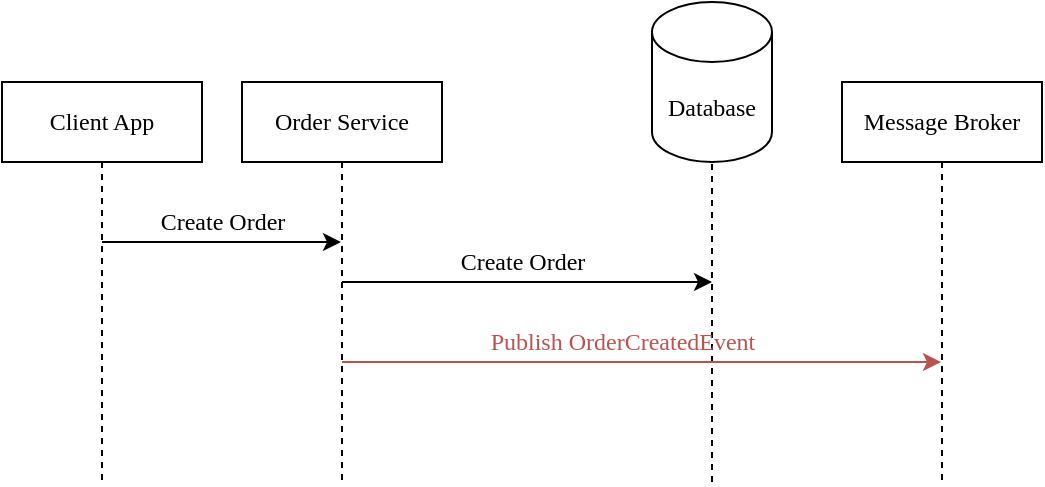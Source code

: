 <mxfile version="24.7.16" pages="2">
  <diagram name="Without Outbox" id="o2s-Cfqm51q4etfzRmT3">
    <mxGraphModel dx="563" dy="879" grid="1" gridSize="10" guides="1" tooltips="1" connect="1" arrows="1" fold="1" page="1" pageScale="1" pageWidth="1100" pageHeight="850" math="0" shadow="0">
      <root>
        <mxCell id="rCeCGkJg5bOsxaNGgPTR-0" />
        <mxCell id="rCeCGkJg5bOsxaNGgPTR-1" parent="rCeCGkJg5bOsxaNGgPTR-0" />
        <mxCell id="rCeCGkJg5bOsxaNGgPTR-2" value="Order Service" style="shape=umlLifeline;perimeter=lifelinePerimeter;whiteSpace=wrap;html=1;container=0;dropTarget=0;collapsible=0;recursiveResize=0;outlineConnect=0;portConstraint=eastwest;newEdgeStyle={&quot;edgeStyle&quot;:&quot;elbowEdgeStyle&quot;,&quot;elbow&quot;:&quot;vertical&quot;,&quot;curved&quot;:0,&quot;rounded&quot;:0};fontFamily=Space Mono;fontSize=12;" vertex="1" parent="rCeCGkJg5bOsxaNGgPTR-1">
          <mxGeometry x="350" y="160" width="100" height="200" as="geometry" />
        </mxCell>
        <mxCell id="rCeCGkJg5bOsxaNGgPTR-3" value="Database" style="shape=cylinder3;whiteSpace=wrap;html=1;boundedLbl=1;backgroundOutline=1;size=15;fontFamily=Space Mono;fontSize=12;" vertex="1" parent="rCeCGkJg5bOsxaNGgPTR-1">
          <mxGeometry x="555" y="120" width="60" height="80" as="geometry" />
        </mxCell>
        <mxCell id="rCeCGkJg5bOsxaNGgPTR-4" value="" style="endArrow=none;dashed=1;html=1;rounded=0;fontFamily=Space Mono;fontSize=12;" edge="1" parent="rCeCGkJg5bOsxaNGgPTR-1">
          <mxGeometry width="50" height="50" relative="1" as="geometry">
            <mxPoint x="585" y="360" as="sourcePoint" />
            <mxPoint x="585" y="200" as="targetPoint" />
          </mxGeometry>
        </mxCell>
        <mxCell id="rCeCGkJg5bOsxaNGgPTR-6" value="Client App" style="shape=umlLifeline;perimeter=lifelinePerimeter;whiteSpace=wrap;html=1;container=0;dropTarget=0;collapsible=0;recursiveResize=0;outlineConnect=0;portConstraint=eastwest;newEdgeStyle={&quot;edgeStyle&quot;:&quot;elbowEdgeStyle&quot;,&quot;elbow&quot;:&quot;vertical&quot;,&quot;curved&quot;:0,&quot;rounded&quot;:0};fontFamily=Space Mono;fontSize=12;" vertex="1" parent="rCeCGkJg5bOsxaNGgPTR-1">
          <mxGeometry x="230" y="160" width="100" height="200" as="geometry" />
        </mxCell>
        <mxCell id="rCeCGkJg5bOsxaNGgPTR-7" value="" style="endArrow=classic;html=1;rounded=0;fontFamily=Space Mono;fontSize=12;labelBackgroundColor=none;" edge="1" parent="rCeCGkJg5bOsxaNGgPTR-1" target="rCeCGkJg5bOsxaNGgPTR-2">
          <mxGeometry width="50" height="50" relative="1" as="geometry">
            <mxPoint x="280" y="240" as="sourcePoint" />
            <mxPoint x="395" y="240" as="targetPoint" />
          </mxGeometry>
        </mxCell>
        <mxCell id="rCeCGkJg5bOsxaNGgPTR-8" value="Create Order" style="edgeLabel;html=1;align=center;verticalAlign=middle;resizable=0;points=[];fontFamily=Space Mono;fontSize=12;labelBackgroundColor=none;" vertex="1" connectable="0" parent="rCeCGkJg5bOsxaNGgPTR-7">
          <mxGeometry x="-0.119" y="-1" relative="1" as="geometry">
            <mxPoint x="7" y="-11" as="offset" />
          </mxGeometry>
        </mxCell>
        <mxCell id="rCeCGkJg5bOsxaNGgPTR-11" value="" style="endArrow=classic;html=1;rounded=0;fillColor=#f8cecc;strokeColor=#b85450;fontFamily=Space Mono;fontSize=12;labelBackgroundColor=none;" edge="1" parent="rCeCGkJg5bOsxaNGgPTR-1">
          <mxGeometry width="50" height="50" relative="1" as="geometry">
            <mxPoint x="400" y="300" as="sourcePoint" />
            <mxPoint x="699.5" y="300" as="targetPoint" />
          </mxGeometry>
        </mxCell>
        <mxCell id="rCeCGkJg5bOsxaNGgPTR-12" value="&lt;font color=&quot;#b85450&quot;&gt;Publish OrderCreatedEvent&lt;/font&gt;" style="edgeLabel;html=1;align=center;verticalAlign=middle;resizable=0;points=[];fontColor=default;fontFamily=Space Mono;fontSize=12;labelBackgroundColor=none;" vertex="1" connectable="0" parent="rCeCGkJg5bOsxaNGgPTR-11">
          <mxGeometry x="-0.119" y="-1" relative="1" as="geometry">
            <mxPoint x="8" y="-11" as="offset" />
          </mxGeometry>
        </mxCell>
        <mxCell id="rCeCGkJg5bOsxaNGgPTR-15" value="" style="endArrow=classic;html=1;rounded=0;fontFamily=Space Mono;fontSize=12;labelBackgroundColor=none;" edge="1" parent="rCeCGkJg5bOsxaNGgPTR-1">
          <mxGeometry width="50" height="50" relative="1" as="geometry">
            <mxPoint x="400" y="260" as="sourcePoint" />
            <mxPoint x="585" y="260.0" as="targetPoint" />
          </mxGeometry>
        </mxCell>
        <mxCell id="rCeCGkJg5bOsxaNGgPTR-16" value="Create Order" style="edgeLabel;html=1;align=center;verticalAlign=middle;resizable=0;points=[];fontFamily=Space Mono;fontSize=12;labelBackgroundColor=none;" vertex="1" connectable="0" parent="rCeCGkJg5bOsxaNGgPTR-15">
          <mxGeometry x="-0.119" y="-1" relative="1" as="geometry">
            <mxPoint x="8" y="-11" as="offset" />
          </mxGeometry>
        </mxCell>
        <mxCell id="rCeCGkJg5bOsxaNGgPTR-17" value="Message Broker" style="shape=umlLifeline;perimeter=lifelinePerimeter;whiteSpace=wrap;html=1;container=0;dropTarget=0;collapsible=0;recursiveResize=0;outlineConnect=0;portConstraint=eastwest;newEdgeStyle={&quot;edgeStyle&quot;:&quot;elbowEdgeStyle&quot;,&quot;elbow&quot;:&quot;vertical&quot;,&quot;curved&quot;:0,&quot;rounded&quot;:0};fontFamily=Space Mono;fontSize=12;" vertex="1" parent="rCeCGkJg5bOsxaNGgPTR-1">
          <mxGeometry x="650" y="160" width="100" height="200" as="geometry" />
        </mxCell>
      </root>
    </mxGraphModel>
  </diagram>
  <diagram id="O6OJoh6ofGnR8EMrWVdN" name="With Outbox">
    <mxGraphModel dx="563" dy="879" grid="1" gridSize="10" guides="1" tooltips="1" connect="1" arrows="1" fold="1" page="1" pageScale="1" pageWidth="1100" pageHeight="850" math="0" shadow="0">
      <root>
        <mxCell id="0" />
        <mxCell id="1" parent="0" />
        <mxCell id="6sPPnL3LZV8PmLpJxzOO-1" value="Order Service" style="shape=umlLifeline;perimeter=lifelinePerimeter;whiteSpace=wrap;html=1;container=0;dropTarget=0;collapsible=0;recursiveResize=0;outlineConnect=0;portConstraint=eastwest;newEdgeStyle={&quot;edgeStyle&quot;:&quot;elbowEdgeStyle&quot;,&quot;elbow&quot;:&quot;vertical&quot;,&quot;curved&quot;:0,&quot;rounded&quot;:0};fontFamily=Space Mono;fontSize=12;" vertex="1" parent="1">
          <mxGeometry x="350" y="160" width="100" height="320" as="geometry" />
        </mxCell>
        <mxCell id="6sPPnL3LZV8PmLpJxzOO-2" value="Database" style="shape=cylinder3;whiteSpace=wrap;html=1;boundedLbl=1;backgroundOutline=1;size=15;fontFamily=Space Mono;fontSize=12;" vertex="1" parent="1">
          <mxGeometry x="555" y="120" width="60" height="80" as="geometry" />
        </mxCell>
        <mxCell id="6sPPnL3LZV8PmLpJxzOO-3" value="" style="endArrow=none;dashed=1;html=1;rounded=0;fontFamily=Space Mono;fontSize=12;" edge="1" parent="1">
          <mxGeometry width="50" height="50" relative="1" as="geometry">
            <mxPoint x="585" y="480" as="sourcePoint" />
            <mxPoint x="585" y="200" as="targetPoint" />
          </mxGeometry>
        </mxCell>
        <mxCell id="6sPPnL3LZV8PmLpJxzOO-4" value="Background Worker" style="shape=umlLifeline;perimeter=lifelinePerimeter;whiteSpace=wrap;html=1;container=0;dropTarget=0;collapsible=0;recursiveResize=0;outlineConnect=0;portConstraint=eastwest;newEdgeStyle={&quot;edgeStyle&quot;:&quot;elbowEdgeStyle&quot;,&quot;elbow&quot;:&quot;vertical&quot;,&quot;curved&quot;:0,&quot;rounded&quot;:0};fontFamily=Space Mono;fontSize=12;" vertex="1" parent="1">
          <mxGeometry x="690" y="160" width="100" height="320" as="geometry" />
        </mxCell>
        <mxCell id="6sPPnL3LZV8PmLpJxzOO-5" value="Client App" style="shape=umlLifeline;perimeter=lifelinePerimeter;whiteSpace=wrap;html=1;container=0;dropTarget=0;collapsible=0;recursiveResize=0;outlineConnect=0;portConstraint=eastwest;newEdgeStyle={&quot;edgeStyle&quot;:&quot;elbowEdgeStyle&quot;,&quot;elbow&quot;:&quot;vertical&quot;,&quot;curved&quot;:0,&quot;rounded&quot;:0};fontFamily=Space Mono;fontSize=12;" vertex="1" parent="1">
          <mxGeometry x="230" y="160" width="100" height="320" as="geometry" />
        </mxCell>
        <mxCell id="6sPPnL3LZV8PmLpJxzOO-6" value="" style="endArrow=classic;html=1;rounded=0;fontFamily=Space Mono;fontSize=12;labelBackgroundColor=none;" edge="1" parent="1" target="6sPPnL3LZV8PmLpJxzOO-1">
          <mxGeometry width="50" height="50" relative="1" as="geometry">
            <mxPoint x="280" y="240" as="sourcePoint" />
            <mxPoint x="395" y="240" as="targetPoint" />
          </mxGeometry>
        </mxCell>
        <mxCell id="6sPPnL3LZV8PmLpJxzOO-7" value="Create Order" style="edgeLabel;html=1;align=center;verticalAlign=middle;resizable=0;points=[];fontFamily=Space Mono;fontSize=12;labelBackgroundColor=none;" vertex="1" connectable="0" parent="6sPPnL3LZV8PmLpJxzOO-6">
          <mxGeometry x="-0.119" y="-1" relative="1" as="geometry">
            <mxPoint x="7" y="-11" as="offset" />
          </mxGeometry>
        </mxCell>
        <mxCell id="6sPPnL3LZV8PmLpJxzOO-8" value="" style="endArrow=classic;html=1;rounded=0;fontFamily=Space Mono;fontSize=12;labelBackgroundColor=none;" edge="1" parent="1">
          <mxGeometry width="50" height="50" relative="1" as="geometry">
            <mxPoint x="400" y="260" as="sourcePoint" />
            <mxPoint x="585" y="260" as="targetPoint" />
          </mxGeometry>
        </mxCell>
        <mxCell id="6sPPnL3LZV8PmLpJxzOO-9" value="Start Transaction" style="edgeLabel;html=1;align=center;verticalAlign=middle;resizable=0;points=[];fontFamily=Space Mono;fontSize=12;labelBackgroundColor=none;" vertex="1" connectable="0" parent="6sPPnL3LZV8PmLpJxzOO-8">
          <mxGeometry x="-0.119" y="-1" relative="1" as="geometry">
            <mxPoint x="8" y="-11" as="offset" />
          </mxGeometry>
        </mxCell>
        <mxCell id="6sPPnL3LZV8PmLpJxzOO-10" value="" style="endArrow=classic;html=1;rounded=0;fillColor=#f8cecc;strokeColor=default;fontFamily=Space Mono;fontSize=12;labelBackgroundColor=none;" edge="1" parent="1">
          <mxGeometry width="50" height="50" relative="1" as="geometry">
            <mxPoint x="400" y="340" as="sourcePoint" />
            <mxPoint x="585" y="340" as="targetPoint" />
          </mxGeometry>
        </mxCell>
        <mxCell id="6sPPnL3LZV8PmLpJxzOO-11" value="Save OrderCreatedEvent" style="edgeLabel;html=1;align=center;verticalAlign=middle;resizable=0;points=[];fontColor=default;fontFamily=Space Mono;fontSize=12;labelBackgroundColor=none;" vertex="1" connectable="0" parent="6sPPnL3LZV8PmLpJxzOO-10">
          <mxGeometry x="-0.119" y="-1" relative="1" as="geometry">
            <mxPoint x="8" y="-11" as="offset" />
          </mxGeometry>
        </mxCell>
        <mxCell id="6sPPnL3LZV8PmLpJxzOO-12" value="" style="endArrow=classic;html=1;rounded=0;fontFamily=Space Mono;fontSize=12;labelBackgroundColor=none;" edge="1" parent="1">
          <mxGeometry width="50" height="50" relative="1" as="geometry">
            <mxPoint x="400" y="380" as="sourcePoint" />
            <mxPoint x="585" y="380" as="targetPoint" />
          </mxGeometry>
        </mxCell>
        <mxCell id="6sPPnL3LZV8PmLpJxzOO-13" value="End Transaction" style="edgeLabel;html=1;align=center;verticalAlign=middle;resizable=0;points=[];fontFamily=Space Mono;fontSize=12;labelBackgroundColor=none;" vertex="1" connectable="0" parent="6sPPnL3LZV8PmLpJxzOO-12">
          <mxGeometry x="-0.119" y="-1" relative="1" as="geometry">
            <mxPoint x="8" y="-11" as="offset" />
          </mxGeometry>
        </mxCell>
        <mxCell id="6sPPnL3LZV8PmLpJxzOO-14" value="" style="endArrow=classic;html=1;rounded=0;fontFamily=Space Mono;fontSize=12;labelBackgroundColor=none;" edge="1" parent="1">
          <mxGeometry width="50" height="50" relative="1" as="geometry">
            <mxPoint x="400" y="300" as="sourcePoint" />
            <mxPoint x="585" y="300.0" as="targetPoint" />
          </mxGeometry>
        </mxCell>
        <mxCell id="6sPPnL3LZV8PmLpJxzOO-15" value="Create Order" style="edgeLabel;html=1;align=center;verticalAlign=middle;resizable=0;points=[];fontFamily=Space Mono;fontSize=12;labelBackgroundColor=none;" vertex="1" connectable="0" parent="6sPPnL3LZV8PmLpJxzOO-14">
          <mxGeometry x="-0.119" y="-1" relative="1" as="geometry">
            <mxPoint x="8" y="-11" as="offset" />
          </mxGeometry>
        </mxCell>
        <mxCell id="6sPPnL3LZV8PmLpJxzOO-16" value="Message Broker" style="shape=umlLifeline;perimeter=lifelinePerimeter;whiteSpace=wrap;html=1;container=0;dropTarget=0;collapsible=0;recursiveResize=0;outlineConnect=0;portConstraint=eastwest;newEdgeStyle={&quot;edgeStyle&quot;:&quot;elbowEdgeStyle&quot;,&quot;elbow&quot;:&quot;vertical&quot;,&quot;curved&quot;:0,&quot;rounded&quot;:0};fontFamily=Space Mono;fontSize=12;" vertex="1" parent="1">
          <mxGeometry x="820" y="160" width="100" height="320" as="geometry" />
        </mxCell>
        <mxCell id="6sPPnL3LZV8PmLpJxzOO-17" value="" style="endArrow=classic;html=1;rounded=0;fontFamily=Space Mono;fontSize=12;labelBackgroundColor=none;" edge="1" parent="1" source="6sPPnL3LZV8PmLpJxzOO-4">
          <mxGeometry width="50" height="50" relative="1" as="geometry">
            <mxPoint x="714.5" y="400" as="sourcePoint" />
            <mxPoint x="585" y="400" as="targetPoint" />
          </mxGeometry>
        </mxCell>
        <mxCell id="6sPPnL3LZV8PmLpJxzOO-18" value="Get Outbox Entries" style="edgeLabel;html=1;align=center;verticalAlign=middle;resizable=0;points=[];fontFamily=Space Mono;fontSize=12;labelBackgroundColor=none;" vertex="1" connectable="0" parent="6sPPnL3LZV8PmLpJxzOO-17">
          <mxGeometry x="0.209" y="-5" relative="1" as="geometry">
            <mxPoint x="19" y="-5" as="offset" />
          </mxGeometry>
        </mxCell>
        <mxCell id="6sPPnL3LZV8PmLpJxzOO-19" value="" style="endArrow=classic;html=1;rounded=0;fontFamily=Space Mono;fontSize=12;labelBackgroundColor=none;" edge="1" parent="1" target="6sPPnL3LZV8PmLpJxzOO-16">
          <mxGeometry width="50" height="50" relative="1" as="geometry">
            <mxPoint x="740" y="420" as="sourcePoint" />
            <mxPoint x="860" y="420" as="targetPoint" />
          </mxGeometry>
        </mxCell>
        <mxCell id="6sPPnL3LZV8PmLpJxzOO-20" value="Publish Events" style="edgeLabel;html=1;align=center;verticalAlign=middle;resizable=0;points=[];fontFamily=Space Mono;fontSize=12;labelBackgroundColor=none;" vertex="1" connectable="0" parent="6sPPnL3LZV8PmLpJxzOO-19">
          <mxGeometry x="0.209" y="-5" relative="1" as="geometry">
            <mxPoint x="-15" y="-15" as="offset" />
          </mxGeometry>
        </mxCell>
        <mxCell id="6sPPnL3LZV8PmLpJxzOO-21" value="" style="endArrow=classic;html=1;rounded=0;fontFamily=Space Mono;fontSize=12;labelBackgroundColor=none;" edge="1" parent="1" source="6sPPnL3LZV8PmLpJxzOO-4">
          <mxGeometry width="50" height="50" relative="1" as="geometry">
            <mxPoint x="715" y="450" as="sourcePoint" />
            <mxPoint x="585" y="450" as="targetPoint" />
          </mxGeometry>
        </mxCell>
        <mxCell id="6sPPnL3LZV8PmLpJxzOO-22" value="Mark Events&amp;nbsp;&lt;div style=&quot;font-size: 12px;&quot;&gt;as Processed&lt;/div&gt;" style="edgeLabel;html=1;align=center;verticalAlign=middle;resizable=0;points=[];fontFamily=Space Mono;fontSize=12;labelBackgroundColor=none;" vertex="1" connectable="0" parent="6sPPnL3LZV8PmLpJxzOO-21">
          <mxGeometry x="0.209" y="-5" relative="1" as="geometry">
            <mxPoint x="19" y="-14" as="offset" />
          </mxGeometry>
        </mxCell>
      </root>
    </mxGraphModel>
  </diagram>
</mxfile>
